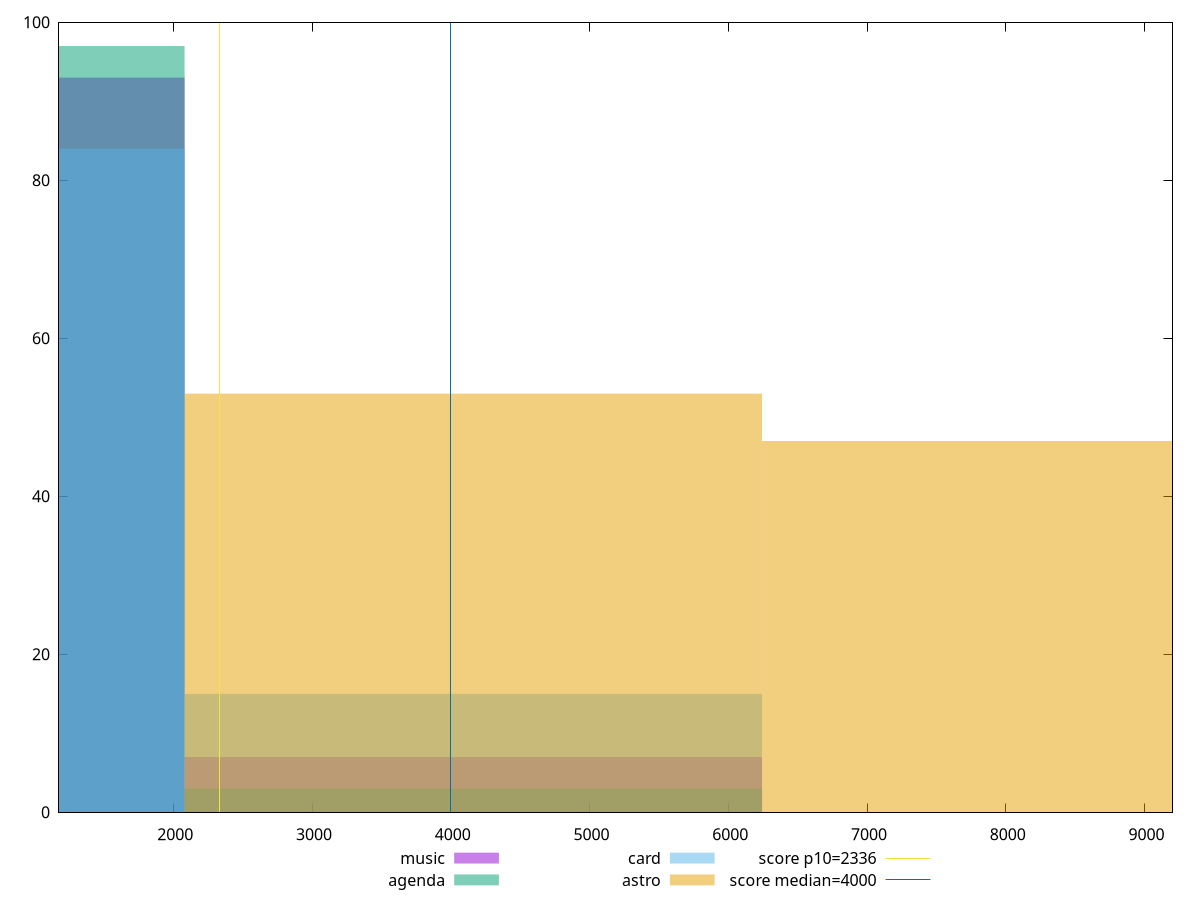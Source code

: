 reset

$music <<EOF
0 93
4161.876093135375 7
EOF

$agenda <<EOF
0 97
4161.876093135375 3
EOF

$card <<EOF
0 84
4161.876093135375 15
EOF

$astro <<EOF
4161.876093135375 53
8323.75218627075 47
EOF

set key outside below
set boxwidth 4161.876093135375
set xrange [1175.8739999999998:9200.986999999997]
set yrange [0:100]
set trange [0:100]
set style fill transparent solid 0.5 noborder

set parametric
set terminal svg size 640, 520 enhanced background rgb 'white'
set output "reports/report_00027_2021-02-24T12-40-31.850Z/first-meaningful-paint/comparison/histogram/all_raw.svg"

plot $music title "music" with boxes, \
     $agenda title "agenda" with boxes, \
     $card title "card" with boxes, \
     $astro title "astro" with boxes, \
     2336,t title "score p10=2336", \
     4000,t title "score median=4000"

reset
